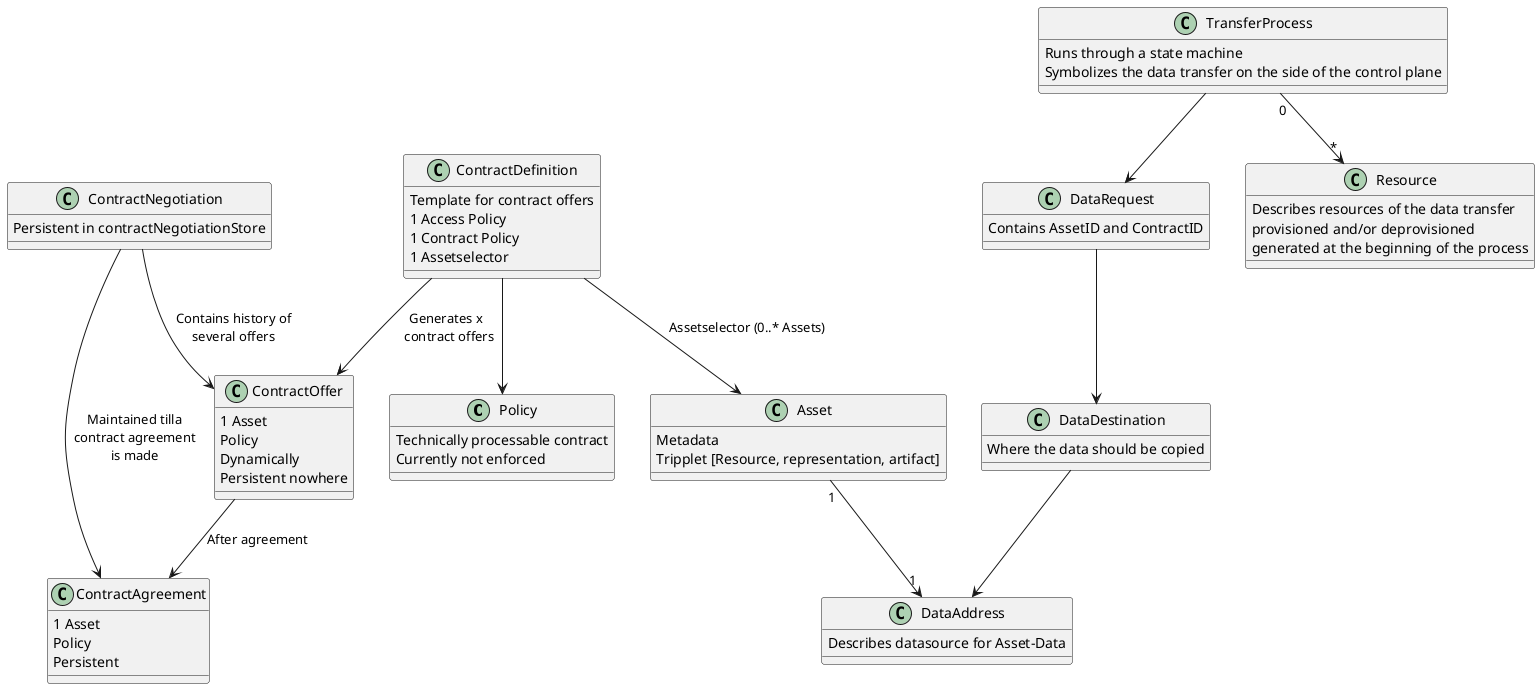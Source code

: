 @startuml
'https://plantuml.com/class-diagram

class Policy{
  Technically processable contract
  Currently not enforced
}

class ContractOffer{
  1 Asset
  Policy
  Dynamically
  Persistent nowhere
}

class ContractNegotiation{
  Persistent in contractNegotiationStore
}

class ContractAgreement{
  1 Asset
  Policy
  Persistent
}

class Resource{
  Describes resources of the data transfer
  provisioned and/or deprovisioned
  generated at the beginning of the process
}

class Asset{
  Metadata
  Tripplet [Resource, representation, artifact]
}

class ContractDefinition{
  Template for contract offers
  1 Access Policy
  1 Contract Policy
  1 Assetselector
}

class DataAddress{
  Describes datasource for Asset-Data
}

class DataDestination{
  Where the data should be copied
}

class DataRequest{
  Contains AssetID and ContractID
}

class TransferProcess{
  Runs through a state machine
  Symbolizes the data transfer on the side of the control plane
}

ContractDefinition --> Policy
ContractDefinition --> Asset: Assetselector (0..* Assets)
ContractDefinition --> ContractOffer: Generates x \n contract offers
Asset "1" --> "1" DataAddress
ContractNegotiation --> ContractOffer: Contains history of\nseveral offers
ContractNegotiation --> ContractAgreement: Maintained tilla\ncontract agreement\nis made
ContractOffer --> ContractAgreement: After agreement
TransferProcess "0" --> "*" Resource
TransferProcess --> DataRequest
DataRequest --> DataDestination
DataDestination --> DataAddress

@enduml